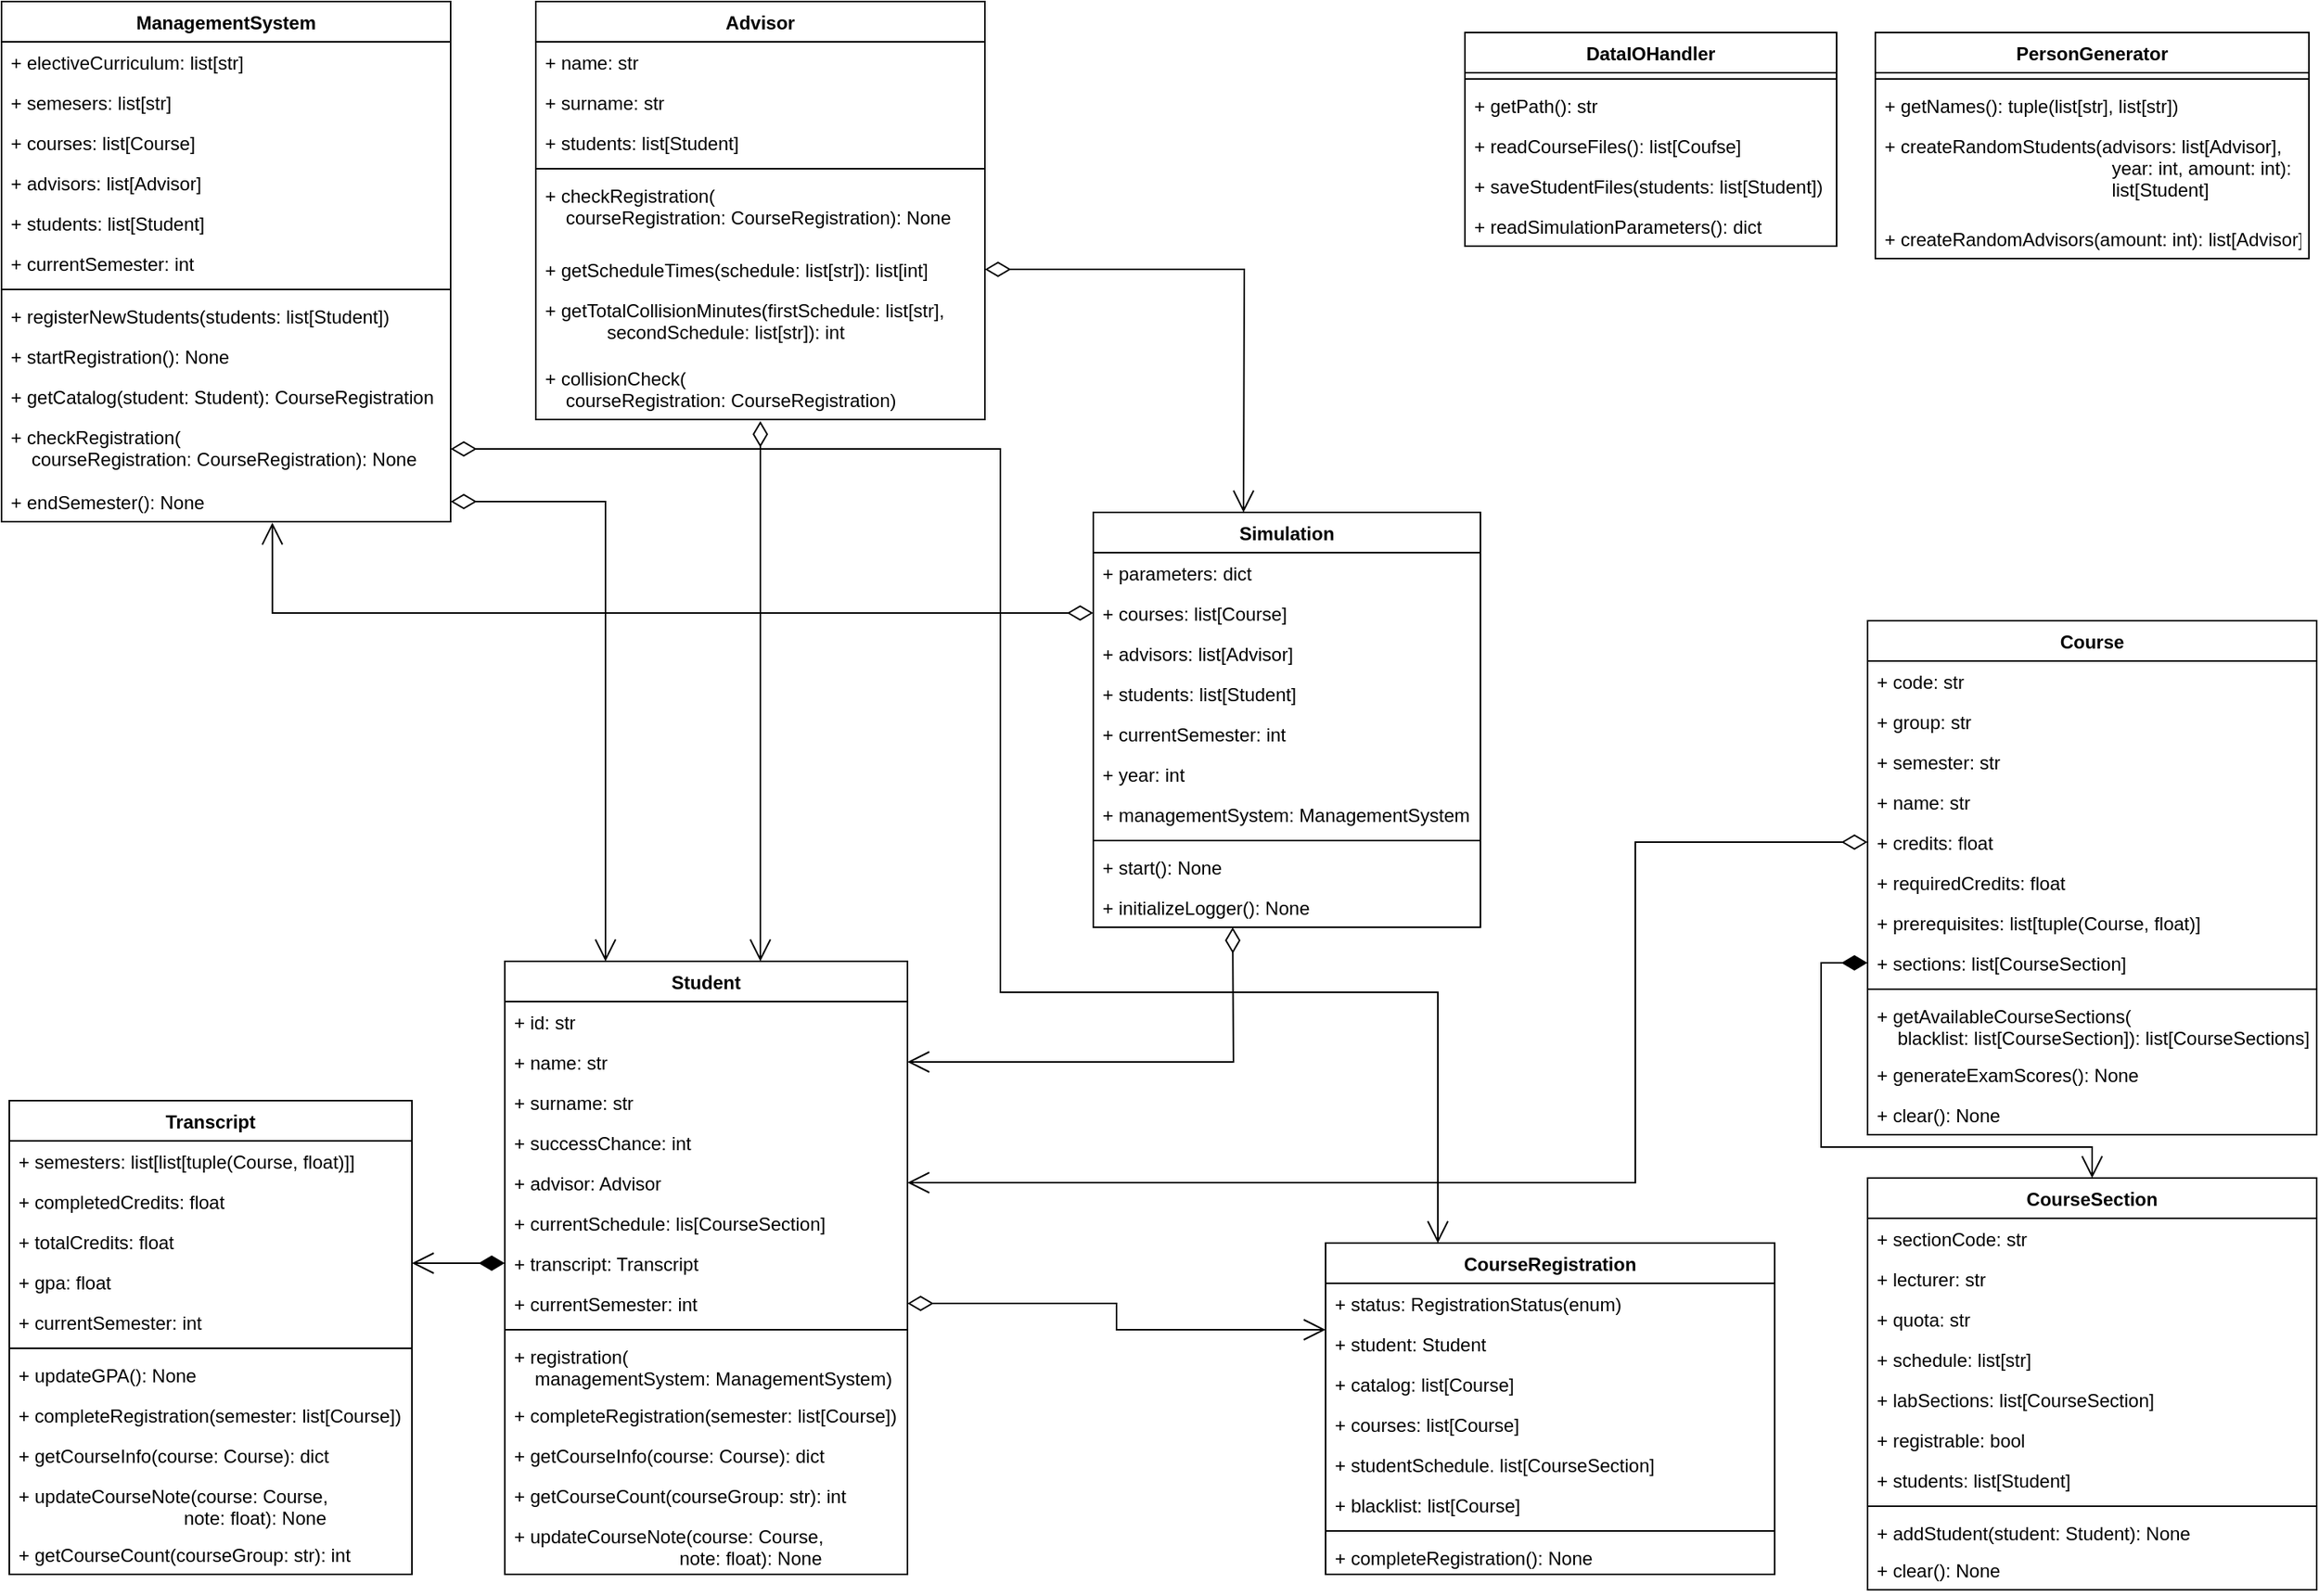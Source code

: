 <mxfile version="16.1.2" type="device"><diagram id="IkQ6mqVAAgQnFUjG1_f7" name="Sayfa -1"><mxGraphModel dx="1422" dy="875" grid="1" gridSize="10" guides="1" tooltips="1" connect="1" arrows="1" fold="1" page="1" pageScale="1" pageWidth="827" pageHeight="1169" math="0" shadow="0"><root><mxCell id="0"/><mxCell id="1" parent="0"/><mxCell id="UdOTU1S-htYh6iEkhujM-1" value="Simulation" style="swimlane;fontStyle=1;align=center;verticalAlign=top;childLayout=stackLayout;horizontal=1;startSize=26;horizontalStack=0;resizeParent=1;resizeParentMax=0;resizeLast=0;collapsible=1;marginBottom=0;" parent="1" vertex="1"><mxGeometry x="730" y="370" width="250" height="268" as="geometry"/></mxCell><mxCell id="UdOTU1S-htYh6iEkhujM-2" value="+ parameters: dict" style="text;strokeColor=none;fillColor=none;align=left;verticalAlign=top;spacingLeft=4;spacingRight=4;overflow=hidden;rotatable=0;points=[[0,0.5],[1,0.5]];portConstraint=eastwest;" parent="UdOTU1S-htYh6iEkhujM-1" vertex="1"><mxGeometry y="26" width="250" height="26" as="geometry"/></mxCell><mxCell id="UdOTU1S-htYh6iEkhujM-10" value="+ courses: list[Course]" style="text;strokeColor=none;fillColor=none;align=left;verticalAlign=top;spacingLeft=4;spacingRight=4;overflow=hidden;rotatable=0;points=[[0,0.5],[1,0.5]];portConstraint=eastwest;" parent="UdOTU1S-htYh6iEkhujM-1" vertex="1"><mxGeometry y="52" width="250" height="26" as="geometry"/></mxCell><mxCell id="UdOTU1S-htYh6iEkhujM-9" value="+ advisors: list[Advisor]" style="text;strokeColor=none;fillColor=none;align=left;verticalAlign=top;spacingLeft=4;spacingRight=4;overflow=hidden;rotatable=0;points=[[0,0.5],[1,0.5]];portConstraint=eastwest;" parent="UdOTU1S-htYh6iEkhujM-1" vertex="1"><mxGeometry y="78" width="250" height="26" as="geometry"/></mxCell><mxCell id="UdOTU1S-htYh6iEkhujM-8" value="+ students: list[Student]" style="text;strokeColor=none;fillColor=none;align=left;verticalAlign=top;spacingLeft=4;spacingRight=4;overflow=hidden;rotatable=0;points=[[0,0.5],[1,0.5]];portConstraint=eastwest;" parent="UdOTU1S-htYh6iEkhujM-1" vertex="1"><mxGeometry y="104" width="250" height="26" as="geometry"/></mxCell><mxCell id="UdOTU1S-htYh6iEkhujM-7" value="+ currentSemester: int" style="text;strokeColor=none;fillColor=none;align=left;verticalAlign=top;spacingLeft=4;spacingRight=4;overflow=hidden;rotatable=0;points=[[0,0.5],[1,0.5]];portConstraint=eastwest;" parent="UdOTU1S-htYh6iEkhujM-1" vertex="1"><mxGeometry y="130" width="250" height="26" as="geometry"/></mxCell><mxCell id="UdOTU1S-htYh6iEkhujM-6" value="+ year: int" style="text;strokeColor=none;fillColor=none;align=left;verticalAlign=top;spacingLeft=4;spacingRight=4;overflow=hidden;rotatable=0;points=[[0,0.5],[1,0.5]];portConstraint=eastwest;" parent="UdOTU1S-htYh6iEkhujM-1" vertex="1"><mxGeometry y="156" width="250" height="26" as="geometry"/></mxCell><mxCell id="UdOTU1S-htYh6iEkhujM-5" value="+ managementSystem: ManagementSystem" style="text;strokeColor=none;fillColor=none;align=left;verticalAlign=top;spacingLeft=4;spacingRight=4;overflow=hidden;rotatable=0;points=[[0,0.5],[1,0.5]];portConstraint=eastwest;" parent="UdOTU1S-htYh6iEkhujM-1" vertex="1"><mxGeometry y="182" width="250" height="26" as="geometry"/></mxCell><mxCell id="UdOTU1S-htYh6iEkhujM-3" value="" style="line;strokeWidth=1;fillColor=none;align=left;verticalAlign=middle;spacingTop=-1;spacingLeft=3;spacingRight=3;rotatable=0;labelPosition=right;points=[];portConstraint=eastwest;" parent="UdOTU1S-htYh6iEkhujM-1" vertex="1"><mxGeometry y="208" width="250" height="8" as="geometry"/></mxCell><mxCell id="UdOTU1S-htYh6iEkhujM-4" value="+ start(): None" style="text;strokeColor=none;fillColor=none;align=left;verticalAlign=top;spacingLeft=4;spacingRight=4;overflow=hidden;rotatable=0;points=[[0,0.5],[1,0.5]];portConstraint=eastwest;" parent="UdOTU1S-htYh6iEkhujM-1" vertex="1"><mxGeometry y="216" width="250" height="26" as="geometry"/></mxCell><mxCell id="UdOTU1S-htYh6iEkhujM-11" value="+ initializeLogger(): None" style="text;strokeColor=none;fillColor=none;align=left;verticalAlign=top;spacingLeft=4;spacingRight=4;overflow=hidden;rotatable=0;points=[[0,0.5],[1,0.5]];portConstraint=eastwest;" parent="UdOTU1S-htYh6iEkhujM-1" vertex="1"><mxGeometry y="242" width="250" height="26" as="geometry"/></mxCell><mxCell id="UdOTU1S-htYh6iEkhujM-20" value="PersonGenerator" style="swimlane;fontStyle=1;align=center;verticalAlign=top;childLayout=stackLayout;horizontal=1;startSize=26;horizontalStack=0;resizeParent=1;resizeParentMax=0;resizeLast=0;collapsible=1;marginBottom=0;" parent="1" vertex="1"><mxGeometry x="1235" y="60" width="280" height="146" as="geometry"/></mxCell><mxCell id="UdOTU1S-htYh6iEkhujM-22" value="" style="line;strokeWidth=1;fillColor=none;align=left;verticalAlign=middle;spacingTop=-1;spacingLeft=3;spacingRight=3;rotatable=0;labelPosition=right;points=[];portConstraint=eastwest;" parent="UdOTU1S-htYh6iEkhujM-20" vertex="1"><mxGeometry y="26" width="280" height="8" as="geometry"/></mxCell><mxCell id="UdOTU1S-htYh6iEkhujM-23" value="+ getNames(): tuple(list[str], list[str])" style="text;strokeColor=none;fillColor=none;align=left;verticalAlign=top;spacingLeft=4;spacingRight=4;overflow=hidden;rotatable=0;points=[[0,0.5],[1,0.5]];portConstraint=eastwest;" parent="UdOTU1S-htYh6iEkhujM-20" vertex="1"><mxGeometry y="34" width="280" height="26" as="geometry"/></mxCell><mxCell id="UdOTU1S-htYh6iEkhujM-25" value="+ createRandomStudents(advisors: list[Advisor], &#10;                                            year: int, amount: int): &#10;                                            list[Student]" style="text;strokeColor=none;fillColor=none;align=left;verticalAlign=top;spacingLeft=4;spacingRight=4;overflow=hidden;rotatable=0;points=[[0,0.5],[1,0.5]];portConstraint=eastwest;" parent="UdOTU1S-htYh6iEkhujM-20" vertex="1"><mxGeometry y="60" width="280" height="60" as="geometry"/></mxCell><mxCell id="UdOTU1S-htYh6iEkhujM-24" value="+ createRandomAdvisors(amount: int): list[Advisor]" style="text;strokeColor=none;fillColor=none;align=left;verticalAlign=top;spacingLeft=4;spacingRight=4;overflow=hidden;rotatable=0;points=[[0,0.5],[1,0.5]];portConstraint=eastwest;" parent="UdOTU1S-htYh6iEkhujM-20" vertex="1"><mxGeometry y="120" width="280" height="26" as="geometry"/></mxCell><mxCell id="UdOTU1S-htYh6iEkhujM-26" value="DataIOHandler" style="swimlane;fontStyle=1;align=center;verticalAlign=top;childLayout=stackLayout;horizontal=1;startSize=26;horizontalStack=0;resizeParent=1;resizeParentMax=0;resizeLast=0;collapsible=1;marginBottom=0;" parent="1" vertex="1"><mxGeometry x="970" y="60" width="240" height="138" as="geometry"/></mxCell><mxCell id="UdOTU1S-htYh6iEkhujM-28" value="" style="line;strokeWidth=1;fillColor=none;align=left;verticalAlign=middle;spacingTop=-1;spacingLeft=3;spacingRight=3;rotatable=0;labelPosition=right;points=[];portConstraint=eastwest;" parent="UdOTU1S-htYh6iEkhujM-26" vertex="1"><mxGeometry y="26" width="240" height="8" as="geometry"/></mxCell><mxCell id="UdOTU1S-htYh6iEkhujM-29" value="+ getPath(): str" style="text;strokeColor=none;fillColor=none;align=left;verticalAlign=top;spacingLeft=4;spacingRight=4;overflow=hidden;rotatable=0;points=[[0,0.5],[1,0.5]];portConstraint=eastwest;" parent="UdOTU1S-htYh6iEkhujM-26" vertex="1"><mxGeometry y="34" width="240" height="26" as="geometry"/></mxCell><mxCell id="UdOTU1S-htYh6iEkhujM-32" value="+ readCourseFiles(): list[Coufse]" style="text;strokeColor=none;fillColor=none;align=left;verticalAlign=top;spacingLeft=4;spacingRight=4;overflow=hidden;rotatable=0;points=[[0,0.5],[1,0.5]];portConstraint=eastwest;" parent="UdOTU1S-htYh6iEkhujM-26" vertex="1"><mxGeometry y="60" width="240" height="26" as="geometry"/></mxCell><mxCell id="UdOTU1S-htYh6iEkhujM-31" value="+ saveStudentFiles(students: list[Student])" style="text;strokeColor=none;fillColor=none;align=left;verticalAlign=top;spacingLeft=4;spacingRight=4;overflow=hidden;rotatable=0;points=[[0,0.5],[1,0.5]];portConstraint=eastwest;" parent="UdOTU1S-htYh6iEkhujM-26" vertex="1"><mxGeometry y="86" width="240" height="26" as="geometry"/></mxCell><mxCell id="UdOTU1S-htYh6iEkhujM-30" value="+ readSimulationParameters(): dict" style="text;strokeColor=none;fillColor=none;align=left;verticalAlign=top;spacingLeft=4;spacingRight=4;overflow=hidden;rotatable=0;points=[[0,0.5],[1,0.5]];portConstraint=eastwest;" parent="UdOTU1S-htYh6iEkhujM-26" vertex="1"><mxGeometry y="112" width="240" height="26" as="geometry"/></mxCell><mxCell id="UdOTU1S-htYh6iEkhujM-33" value="ManagementSystem" style="swimlane;fontStyle=1;align=center;verticalAlign=top;childLayout=stackLayout;horizontal=1;startSize=26;horizontalStack=0;resizeParent=1;resizeParentMax=0;resizeLast=0;collapsible=1;marginBottom=0;" parent="1" vertex="1"><mxGeometry x="25" y="40" width="290" height="336" as="geometry"/></mxCell><mxCell id="UdOTU1S-htYh6iEkhujM-34" value="+ electiveCurriculum: list[str]" style="text;strokeColor=none;fillColor=none;align=left;verticalAlign=top;spacingLeft=4;spacingRight=4;overflow=hidden;rotatable=0;points=[[0,0.5],[1,0.5]];portConstraint=eastwest;" parent="UdOTU1S-htYh6iEkhujM-33" vertex="1"><mxGeometry y="26" width="290" height="26" as="geometry"/></mxCell><mxCell id="UdOTU1S-htYh6iEkhujM-42" value="+ semesers: list[str]" style="text;strokeColor=none;fillColor=none;align=left;verticalAlign=top;spacingLeft=4;spacingRight=4;overflow=hidden;rotatable=0;points=[[0,0.5],[1,0.5]];portConstraint=eastwest;" parent="UdOTU1S-htYh6iEkhujM-33" vertex="1"><mxGeometry y="52" width="290" height="26" as="geometry"/></mxCell><mxCell id="UdOTU1S-htYh6iEkhujM-40" value="+ courses: list[Course]" style="text;strokeColor=none;fillColor=none;align=left;verticalAlign=top;spacingLeft=4;spacingRight=4;overflow=hidden;rotatable=0;points=[[0,0.5],[1,0.5]];portConstraint=eastwest;" parent="UdOTU1S-htYh6iEkhujM-33" vertex="1"><mxGeometry y="78" width="290" height="26" as="geometry"/></mxCell><mxCell id="UdOTU1S-htYh6iEkhujM-39" value="+ advisors: list[Advisor]" style="text;strokeColor=none;fillColor=none;align=left;verticalAlign=top;spacingLeft=4;spacingRight=4;overflow=hidden;rotatable=0;points=[[0,0.5],[1,0.5]];portConstraint=eastwest;" parent="UdOTU1S-htYh6iEkhujM-33" vertex="1"><mxGeometry y="104" width="290" height="26" as="geometry"/></mxCell><mxCell id="UdOTU1S-htYh6iEkhujM-38" value="+ students: list[Student]" style="text;strokeColor=none;fillColor=none;align=left;verticalAlign=top;spacingLeft=4;spacingRight=4;overflow=hidden;rotatable=0;points=[[0,0.5],[1,0.5]];portConstraint=eastwest;" parent="UdOTU1S-htYh6iEkhujM-33" vertex="1"><mxGeometry y="130" width="290" height="26" as="geometry"/></mxCell><mxCell id="UdOTU1S-htYh6iEkhujM-37" value="+ currentSemester: int" style="text;strokeColor=none;fillColor=none;align=left;verticalAlign=top;spacingLeft=4;spacingRight=4;overflow=hidden;rotatable=0;points=[[0,0.5],[1,0.5]];portConstraint=eastwest;" parent="UdOTU1S-htYh6iEkhujM-33" vertex="1"><mxGeometry y="156" width="290" height="26" as="geometry"/></mxCell><mxCell id="UdOTU1S-htYh6iEkhujM-35" value="" style="line;strokeWidth=1;fillColor=none;align=left;verticalAlign=middle;spacingTop=-1;spacingLeft=3;spacingRight=3;rotatable=0;labelPosition=right;points=[];portConstraint=eastwest;" parent="UdOTU1S-htYh6iEkhujM-33" vertex="1"><mxGeometry y="182" width="290" height="8" as="geometry"/></mxCell><mxCell id="UdOTU1S-htYh6iEkhujM-36" value="+ registerNewStudents(students: list[Student])" style="text;strokeColor=none;fillColor=none;align=left;verticalAlign=top;spacingLeft=4;spacingRight=4;overflow=hidden;rotatable=0;points=[[0,0.5],[1,0.5]];portConstraint=eastwest;" parent="UdOTU1S-htYh6iEkhujM-33" vertex="1"><mxGeometry y="190" width="290" height="26" as="geometry"/></mxCell><mxCell id="UdOTU1S-htYh6iEkhujM-46" value="+ startRegistration(): None" style="text;strokeColor=none;fillColor=none;align=left;verticalAlign=top;spacingLeft=4;spacingRight=4;overflow=hidden;rotatable=0;points=[[0,0.5],[1,0.5]];portConstraint=eastwest;" parent="UdOTU1S-htYh6iEkhujM-33" vertex="1"><mxGeometry y="216" width="290" height="26" as="geometry"/></mxCell><mxCell id="UdOTU1S-htYh6iEkhujM-45" value="+ getCatalog(student: Student): CourseRegistration" style="text;strokeColor=none;fillColor=none;align=left;verticalAlign=top;spacingLeft=4;spacingRight=4;overflow=hidden;rotatable=0;points=[[0,0.5],[1,0.5]];portConstraint=eastwest;" parent="UdOTU1S-htYh6iEkhujM-33" vertex="1"><mxGeometry y="242" width="290" height="26" as="geometry"/></mxCell><mxCell id="UdOTU1S-htYh6iEkhujM-44" value="+ checkRegistration(&#10;    courseRegistration: CourseRegistration): None" style="text;strokeColor=none;fillColor=none;align=left;verticalAlign=top;spacingLeft=4;spacingRight=4;overflow=hidden;rotatable=0;points=[[0,0.5],[1,0.5]];portConstraint=eastwest;" parent="UdOTU1S-htYh6iEkhujM-33" vertex="1"><mxGeometry y="268" width="290" height="42" as="geometry"/></mxCell><mxCell id="UdOTU1S-htYh6iEkhujM-43" value="+ endSemester(): None" style="text;strokeColor=none;fillColor=none;align=left;verticalAlign=top;spacingLeft=4;spacingRight=4;overflow=hidden;rotatable=0;points=[[0,0.5],[1,0.5]];portConstraint=eastwest;" parent="UdOTU1S-htYh6iEkhujM-33" vertex="1"><mxGeometry y="310" width="290" height="26" as="geometry"/></mxCell><mxCell id="UdOTU1S-htYh6iEkhujM-47" value="Advisor" style="swimlane;fontStyle=1;align=center;verticalAlign=top;childLayout=stackLayout;horizontal=1;startSize=26;horizontalStack=0;resizeParent=1;resizeParentMax=0;resizeLast=0;collapsible=1;marginBottom=0;" parent="1" vertex="1"><mxGeometry x="370" y="40" width="290" height="270" as="geometry"/></mxCell><mxCell id="UdOTU1S-htYh6iEkhujM-48" value="+ name: str" style="text;strokeColor=none;fillColor=none;align=left;verticalAlign=top;spacingLeft=4;spacingRight=4;overflow=hidden;rotatable=0;points=[[0,0.5],[1,0.5]];portConstraint=eastwest;" parent="UdOTU1S-htYh6iEkhujM-47" vertex="1"><mxGeometry y="26" width="290" height="26" as="geometry"/></mxCell><mxCell id="UdOTU1S-htYh6iEkhujM-52" value="+ surname: str" style="text;strokeColor=none;fillColor=none;align=left;verticalAlign=top;spacingLeft=4;spacingRight=4;overflow=hidden;rotatable=0;points=[[0,0.5],[1,0.5]];portConstraint=eastwest;" parent="UdOTU1S-htYh6iEkhujM-47" vertex="1"><mxGeometry y="52" width="290" height="26" as="geometry"/></mxCell><mxCell id="UdOTU1S-htYh6iEkhujM-51" value="+ students: list[Student]" style="text;strokeColor=none;fillColor=none;align=left;verticalAlign=top;spacingLeft=4;spacingRight=4;overflow=hidden;rotatable=0;points=[[0,0.5],[1,0.5]];portConstraint=eastwest;" parent="UdOTU1S-htYh6iEkhujM-47" vertex="1"><mxGeometry y="78" width="290" height="26" as="geometry"/></mxCell><mxCell id="UdOTU1S-htYh6iEkhujM-49" value="" style="line;strokeWidth=1;fillColor=none;align=left;verticalAlign=middle;spacingTop=-1;spacingLeft=3;spacingRight=3;rotatable=0;labelPosition=right;points=[];portConstraint=eastwest;" parent="UdOTU1S-htYh6iEkhujM-47" vertex="1"><mxGeometry y="104" width="290" height="8" as="geometry"/></mxCell><mxCell id="UdOTU1S-htYh6iEkhujM-50" value="+ checkRegistration(&#10;    courseRegistration: CourseRegistration): None" style="text;strokeColor=none;fillColor=none;align=left;verticalAlign=top;spacingLeft=4;spacingRight=4;overflow=hidden;rotatable=0;points=[[0,0.5],[1,0.5]];portConstraint=eastwest;" parent="UdOTU1S-htYh6iEkhujM-47" vertex="1"><mxGeometry y="112" width="290" height="48" as="geometry"/></mxCell><mxCell id="UdOTU1S-htYh6iEkhujM-55" value="+ getScheduleTimes(schedule: list[str]): list[int]" style="text;strokeColor=none;fillColor=none;align=left;verticalAlign=top;spacingLeft=4;spacingRight=4;overflow=hidden;rotatable=0;points=[[0,0.5],[1,0.5]];portConstraint=eastwest;" parent="UdOTU1S-htYh6iEkhujM-47" vertex="1"><mxGeometry y="160" width="290" height="26" as="geometry"/></mxCell><mxCell id="UdOTU1S-htYh6iEkhujM-54" value="+ getTotalCollisionMinutes(firstSchedule: list[str], &#10;            secondSchedule: list[str]): int" style="text;strokeColor=none;fillColor=none;align=left;verticalAlign=top;spacingLeft=4;spacingRight=4;overflow=hidden;rotatable=0;points=[[0,0.5],[1,0.5]];portConstraint=eastwest;" parent="UdOTU1S-htYh6iEkhujM-47" vertex="1"><mxGeometry y="186" width="290" height="44" as="geometry"/></mxCell><mxCell id="UdOTU1S-htYh6iEkhujM-53" value="+ collisionCheck(&#10;    courseRegistration: CourseRegistration)" style="text;strokeColor=none;fillColor=none;align=left;verticalAlign=top;spacingLeft=4;spacingRight=4;overflow=hidden;rotatable=0;points=[[0,0.5],[1,0.5]];portConstraint=eastwest;" parent="UdOTU1S-htYh6iEkhujM-47" vertex="1"><mxGeometry y="230" width="290" height="40" as="geometry"/></mxCell><mxCell id="UdOTU1S-htYh6iEkhujM-56" value="Transcript" style="swimlane;fontStyle=1;align=center;verticalAlign=top;childLayout=stackLayout;horizontal=1;startSize=26;horizontalStack=0;resizeParent=1;resizeParentMax=0;resizeLast=0;collapsible=1;marginBottom=0;" parent="1" vertex="1"><mxGeometry x="30" y="750" width="260" height="306" as="geometry"/></mxCell><mxCell id="UdOTU1S-htYh6iEkhujM-57" value="+ semesters: list[list[tuple(Course, float)]]" style="text;strokeColor=none;fillColor=none;align=left;verticalAlign=top;spacingLeft=4;spacingRight=4;overflow=hidden;rotatable=0;points=[[0,0.5],[1,0.5]];portConstraint=eastwest;" parent="UdOTU1S-htYh6iEkhujM-56" vertex="1"><mxGeometry y="26" width="260" height="26" as="geometry"/></mxCell><mxCell id="UdOTU1S-htYh6iEkhujM-61" value="+ completedCredits: float" style="text;strokeColor=none;fillColor=none;align=left;verticalAlign=top;spacingLeft=4;spacingRight=4;overflow=hidden;rotatable=0;points=[[0,0.5],[1,0.5]];portConstraint=eastwest;" parent="UdOTU1S-htYh6iEkhujM-56" vertex="1"><mxGeometry y="52" width="260" height="26" as="geometry"/></mxCell><mxCell id="UdOTU1S-htYh6iEkhujM-60" value="+ totalCredits: float" style="text;strokeColor=none;fillColor=none;align=left;verticalAlign=top;spacingLeft=4;spacingRight=4;overflow=hidden;rotatable=0;points=[[0,0.5],[1,0.5]];portConstraint=eastwest;" parent="UdOTU1S-htYh6iEkhujM-56" vertex="1"><mxGeometry y="78" width="260" height="26" as="geometry"/></mxCell><mxCell id="UdOTU1S-htYh6iEkhujM-62" value="+ gpa: float" style="text;strokeColor=none;fillColor=none;align=left;verticalAlign=top;spacingLeft=4;spacingRight=4;overflow=hidden;rotatable=0;points=[[0,0.5],[1,0.5]];portConstraint=eastwest;" parent="UdOTU1S-htYh6iEkhujM-56" vertex="1"><mxGeometry y="104" width="260" height="26" as="geometry"/></mxCell><mxCell id="UdOTU1S-htYh6iEkhujM-67" value="+ currentSemester: int" style="text;strokeColor=none;fillColor=none;align=left;verticalAlign=top;spacingLeft=4;spacingRight=4;overflow=hidden;rotatable=0;points=[[0,0.5],[1,0.5]];portConstraint=eastwest;" parent="UdOTU1S-htYh6iEkhujM-56" vertex="1"><mxGeometry y="130" width="260" height="26" as="geometry"/></mxCell><mxCell id="UdOTU1S-htYh6iEkhujM-58" value="" style="line;strokeWidth=1;fillColor=none;align=left;verticalAlign=middle;spacingTop=-1;spacingLeft=3;spacingRight=3;rotatable=0;labelPosition=right;points=[];portConstraint=eastwest;" parent="UdOTU1S-htYh6iEkhujM-56" vertex="1"><mxGeometry y="156" width="260" height="8" as="geometry"/></mxCell><mxCell id="UdOTU1S-htYh6iEkhujM-59" value="+ updateGPA(): None" style="text;strokeColor=none;fillColor=none;align=left;verticalAlign=top;spacingLeft=4;spacingRight=4;overflow=hidden;rotatable=0;points=[[0,0.5],[1,0.5]];portConstraint=eastwest;" parent="UdOTU1S-htYh6iEkhujM-56" vertex="1"><mxGeometry y="164" width="260" height="26" as="geometry"/></mxCell><mxCell id="UdOTU1S-htYh6iEkhujM-66" value="+ completeRegistration(semester: list[Course])" style="text;strokeColor=none;fillColor=none;align=left;verticalAlign=top;spacingLeft=4;spacingRight=4;overflow=hidden;rotatable=0;points=[[0,0.5],[1,0.5]];portConstraint=eastwest;" parent="UdOTU1S-htYh6iEkhujM-56" vertex="1"><mxGeometry y="190" width="260" height="26" as="geometry"/></mxCell><mxCell id="UdOTU1S-htYh6iEkhujM-65" value="+ getCourseInfo(course: Course): dict" style="text;strokeColor=none;fillColor=none;align=left;verticalAlign=top;spacingLeft=4;spacingRight=4;overflow=hidden;rotatable=0;points=[[0,0.5],[1,0.5]];portConstraint=eastwest;" parent="UdOTU1S-htYh6iEkhujM-56" vertex="1"><mxGeometry y="216" width="260" height="26" as="geometry"/></mxCell><mxCell id="UdOTU1S-htYh6iEkhujM-64" value="+ updateCourseNote(course: Course,&#10;                                note: float): None" style="text;strokeColor=none;fillColor=none;align=left;verticalAlign=top;spacingLeft=4;spacingRight=4;overflow=hidden;rotatable=0;points=[[0,0.5],[1,0.5]];portConstraint=eastwest;" parent="UdOTU1S-htYh6iEkhujM-56" vertex="1"><mxGeometry y="242" width="260" height="38" as="geometry"/></mxCell><mxCell id="UdOTU1S-htYh6iEkhujM-63" value="+ getCourseCount(courseGroup: str): int" style="text;strokeColor=none;fillColor=none;align=left;verticalAlign=top;spacingLeft=4;spacingRight=4;overflow=hidden;rotatable=0;points=[[0,0.5],[1,0.5]];portConstraint=eastwest;" parent="UdOTU1S-htYh6iEkhujM-56" vertex="1"><mxGeometry y="280" width="260" height="26" as="geometry"/></mxCell><mxCell id="UdOTU1S-htYh6iEkhujM-69" value="Student" style="swimlane;fontStyle=1;align=center;verticalAlign=top;childLayout=stackLayout;horizontal=1;startSize=26;horizontalStack=0;resizeParent=1;resizeParentMax=0;resizeLast=0;collapsible=1;marginBottom=0;" parent="1" vertex="1"><mxGeometry x="350" y="660" width="260" height="396" as="geometry"/></mxCell><mxCell id="UdOTU1S-htYh6iEkhujM-70" value="+ id: str" style="text;strokeColor=none;fillColor=none;align=left;verticalAlign=top;spacingLeft=4;spacingRight=4;overflow=hidden;rotatable=0;points=[[0,0.5],[1,0.5]];portConstraint=eastwest;" parent="UdOTU1S-htYh6iEkhujM-69" vertex="1"><mxGeometry y="26" width="260" height="26" as="geometry"/></mxCell><mxCell id="UdOTU1S-htYh6iEkhujM-71" value="+ name: str" style="text;strokeColor=none;fillColor=none;align=left;verticalAlign=top;spacingLeft=4;spacingRight=4;overflow=hidden;rotatable=0;points=[[0,0.5],[1,0.5]];portConstraint=eastwest;" parent="UdOTU1S-htYh6iEkhujM-69" vertex="1"><mxGeometry y="52" width="260" height="26" as="geometry"/></mxCell><mxCell id="UdOTU1S-htYh6iEkhujM-72" value="+ surname: str" style="text;strokeColor=none;fillColor=none;align=left;verticalAlign=top;spacingLeft=4;spacingRight=4;overflow=hidden;rotatable=0;points=[[0,0.5],[1,0.5]];portConstraint=eastwest;" parent="UdOTU1S-htYh6iEkhujM-69" vertex="1"><mxGeometry y="78" width="260" height="26" as="geometry"/></mxCell><mxCell id="UdOTU1S-htYh6iEkhujM-73" value="+ successChance: int" style="text;strokeColor=none;fillColor=none;align=left;verticalAlign=top;spacingLeft=4;spacingRight=4;overflow=hidden;rotatable=0;points=[[0,0.5],[1,0.5]];portConstraint=eastwest;" parent="UdOTU1S-htYh6iEkhujM-69" vertex="1"><mxGeometry y="104" width="260" height="26" as="geometry"/></mxCell><mxCell id="UdOTU1S-htYh6iEkhujM-74" value="+ advisor: Advisor" style="text;strokeColor=none;fillColor=none;align=left;verticalAlign=top;spacingLeft=4;spacingRight=4;overflow=hidden;rotatable=0;points=[[0,0.5],[1,0.5]];portConstraint=eastwest;" parent="UdOTU1S-htYh6iEkhujM-69" vertex="1"><mxGeometry y="130" width="260" height="26" as="geometry"/></mxCell><mxCell id="UdOTU1S-htYh6iEkhujM-82" value="+ currentSchedule: lis[CourseSection]" style="text;strokeColor=none;fillColor=none;align=left;verticalAlign=top;spacingLeft=4;spacingRight=4;overflow=hidden;rotatable=0;points=[[0,0.5],[1,0.5]];portConstraint=eastwest;" parent="UdOTU1S-htYh6iEkhujM-69" vertex="1"><mxGeometry y="156" width="260" height="26" as="geometry"/></mxCell><mxCell id="UdOTU1S-htYh6iEkhujM-81" value="+ transcript: Transcript" style="text;strokeColor=none;fillColor=none;align=left;verticalAlign=top;spacingLeft=4;spacingRight=4;overflow=hidden;rotatable=0;points=[[0,0.5],[1,0.5]];portConstraint=eastwest;" parent="UdOTU1S-htYh6iEkhujM-69" vertex="1"><mxGeometry y="182" width="260" height="26" as="geometry"/></mxCell><mxCell id="UdOTU1S-htYh6iEkhujM-83" value="+ currentSemester: int" style="text;strokeColor=none;fillColor=none;align=left;verticalAlign=top;spacingLeft=4;spacingRight=4;overflow=hidden;rotatable=0;points=[[0,0.5],[1,0.5]];portConstraint=eastwest;" parent="UdOTU1S-htYh6iEkhujM-69" vertex="1"><mxGeometry y="208" width="260" height="26" as="geometry"/></mxCell><mxCell id="UdOTU1S-htYh6iEkhujM-75" value="" style="line;strokeWidth=1;fillColor=none;align=left;verticalAlign=middle;spacingTop=-1;spacingLeft=3;spacingRight=3;rotatable=0;labelPosition=right;points=[];portConstraint=eastwest;" parent="UdOTU1S-htYh6iEkhujM-69" vertex="1"><mxGeometry y="234" width="260" height="8" as="geometry"/></mxCell><mxCell id="UdOTU1S-htYh6iEkhujM-76" value="+ registration(&#10;    managementSystem: ManagementSystem)" style="text;strokeColor=none;fillColor=none;align=left;verticalAlign=top;spacingLeft=4;spacingRight=4;overflow=hidden;rotatable=0;points=[[0,0.5],[1,0.5]];portConstraint=eastwest;" parent="UdOTU1S-htYh6iEkhujM-69" vertex="1"><mxGeometry y="242" width="260" height="38" as="geometry"/></mxCell><mxCell id="UdOTU1S-htYh6iEkhujM-77" value="+ completeRegistration(semester: list[Course])" style="text;strokeColor=none;fillColor=none;align=left;verticalAlign=top;spacingLeft=4;spacingRight=4;overflow=hidden;rotatable=0;points=[[0,0.5],[1,0.5]];portConstraint=eastwest;" parent="UdOTU1S-htYh6iEkhujM-69" vertex="1"><mxGeometry y="280" width="260" height="26" as="geometry"/></mxCell><mxCell id="UdOTU1S-htYh6iEkhujM-78" value="+ getCourseInfo(course: Course): dict" style="text;strokeColor=none;fillColor=none;align=left;verticalAlign=top;spacingLeft=4;spacingRight=4;overflow=hidden;rotatable=0;points=[[0,0.5],[1,0.5]];portConstraint=eastwest;" parent="UdOTU1S-htYh6iEkhujM-69" vertex="1"><mxGeometry y="306" width="260" height="26" as="geometry"/></mxCell><mxCell id="UdOTU1S-htYh6iEkhujM-80" value="+ getCourseCount(courseGroup: str): int" style="text;strokeColor=none;fillColor=none;align=left;verticalAlign=top;spacingLeft=4;spacingRight=4;overflow=hidden;rotatable=0;points=[[0,0.5],[1,0.5]];portConstraint=eastwest;" parent="UdOTU1S-htYh6iEkhujM-69" vertex="1"><mxGeometry y="332" width="260" height="26" as="geometry"/></mxCell><mxCell id="UdOTU1S-htYh6iEkhujM-79" value="+ updateCourseNote(course: Course,&#10;                                note: float): None" style="text;strokeColor=none;fillColor=none;align=left;verticalAlign=top;spacingLeft=4;spacingRight=4;overflow=hidden;rotatable=0;points=[[0,0.5],[1,0.5]];portConstraint=eastwest;" parent="UdOTU1S-htYh6iEkhujM-69" vertex="1"><mxGeometry y="358" width="260" height="38" as="geometry"/></mxCell><mxCell id="UdOTU1S-htYh6iEkhujM-84" value="Course" style="swimlane;fontStyle=1;align=center;verticalAlign=top;childLayout=stackLayout;horizontal=1;startSize=26;horizontalStack=0;resizeParent=1;resizeParentMax=0;resizeLast=0;collapsible=1;marginBottom=0;" parent="1" vertex="1"><mxGeometry x="1230" y="440" width="290" height="332" as="geometry"/></mxCell><mxCell id="UdOTU1S-htYh6iEkhujM-85" value="+ code: str" style="text;strokeColor=none;fillColor=none;align=left;verticalAlign=top;spacingLeft=4;spacingRight=4;overflow=hidden;rotatable=0;points=[[0,0.5],[1,0.5]];portConstraint=eastwest;" parent="UdOTU1S-htYh6iEkhujM-84" vertex="1"><mxGeometry y="26" width="290" height="26" as="geometry"/></mxCell><mxCell id="UdOTU1S-htYh6iEkhujM-93" value="+ group: str" style="text;strokeColor=none;fillColor=none;align=left;verticalAlign=top;spacingLeft=4;spacingRight=4;overflow=hidden;rotatable=0;points=[[0,0.5],[1,0.5]];portConstraint=eastwest;" parent="UdOTU1S-htYh6iEkhujM-84" vertex="1"><mxGeometry y="52" width="290" height="26" as="geometry"/></mxCell><mxCell id="UdOTU1S-htYh6iEkhujM-92" value="+ semester: str" style="text;strokeColor=none;fillColor=none;align=left;verticalAlign=top;spacingLeft=4;spacingRight=4;overflow=hidden;rotatable=0;points=[[0,0.5],[1,0.5]];portConstraint=eastwest;" parent="UdOTU1S-htYh6iEkhujM-84" vertex="1"><mxGeometry y="78" width="290" height="26" as="geometry"/></mxCell><mxCell id="UdOTU1S-htYh6iEkhujM-91" value="+ name: str" style="text;strokeColor=none;fillColor=none;align=left;verticalAlign=top;spacingLeft=4;spacingRight=4;overflow=hidden;rotatable=0;points=[[0,0.5],[1,0.5]];portConstraint=eastwest;" parent="UdOTU1S-htYh6iEkhujM-84" vertex="1"><mxGeometry y="104" width="290" height="26" as="geometry"/></mxCell><mxCell id="UdOTU1S-htYh6iEkhujM-90" value="+ credits: float" style="text;strokeColor=none;fillColor=none;align=left;verticalAlign=top;spacingLeft=4;spacingRight=4;overflow=hidden;rotatable=0;points=[[0,0.5],[1,0.5]];portConstraint=eastwest;" parent="UdOTU1S-htYh6iEkhujM-84" vertex="1"><mxGeometry y="130" width="290" height="26" as="geometry"/></mxCell><mxCell id="UdOTU1S-htYh6iEkhujM-89" value="+ requiredCredits: float" style="text;strokeColor=none;fillColor=none;align=left;verticalAlign=top;spacingLeft=4;spacingRight=4;overflow=hidden;rotatable=0;points=[[0,0.5],[1,0.5]];portConstraint=eastwest;" parent="UdOTU1S-htYh6iEkhujM-84" vertex="1"><mxGeometry y="156" width="290" height="26" as="geometry"/></mxCell><mxCell id="UdOTU1S-htYh6iEkhujM-88" value="+ prerequisites: list[tuple(Course, float)]" style="text;strokeColor=none;fillColor=none;align=left;verticalAlign=top;spacingLeft=4;spacingRight=4;overflow=hidden;rotatable=0;points=[[0,0.5],[1,0.5]];portConstraint=eastwest;" parent="UdOTU1S-htYh6iEkhujM-84" vertex="1"><mxGeometry y="182" width="290" height="26" as="geometry"/></mxCell><mxCell id="UdOTU1S-htYh6iEkhujM-94" value="+ sections: list[CourseSection]" style="text;strokeColor=none;fillColor=none;align=left;verticalAlign=top;spacingLeft=4;spacingRight=4;overflow=hidden;rotatable=0;points=[[0,0.5],[1,0.5]];portConstraint=eastwest;" parent="UdOTU1S-htYh6iEkhujM-84" vertex="1"><mxGeometry y="208" width="290" height="26" as="geometry"/></mxCell><mxCell id="UdOTU1S-htYh6iEkhujM-86" value="" style="line;strokeWidth=1;fillColor=none;align=left;verticalAlign=middle;spacingTop=-1;spacingLeft=3;spacingRight=3;rotatable=0;labelPosition=right;points=[];portConstraint=eastwest;" parent="UdOTU1S-htYh6iEkhujM-84" vertex="1"><mxGeometry y="234" width="290" height="8" as="geometry"/></mxCell><mxCell id="UdOTU1S-htYh6iEkhujM-87" value="+ getAvailableCourseSections(&#10;    blacklist: list[CourseSection]): list[CourseSections]" style="text;strokeColor=none;fillColor=none;align=left;verticalAlign=top;spacingLeft=4;spacingRight=4;overflow=hidden;rotatable=0;points=[[0,0.5],[1,0.5]];portConstraint=eastwest;" parent="UdOTU1S-htYh6iEkhujM-84" vertex="1"><mxGeometry y="242" width="290" height="38" as="geometry"/></mxCell><mxCell id="UdOTU1S-htYh6iEkhujM-96" value="+ generateExamScores(): None" style="text;strokeColor=none;fillColor=none;align=left;verticalAlign=top;spacingLeft=4;spacingRight=4;overflow=hidden;rotatable=0;points=[[0,0.5],[1,0.5]];portConstraint=eastwest;" parent="UdOTU1S-htYh6iEkhujM-84" vertex="1"><mxGeometry y="280" width="290" height="26" as="geometry"/></mxCell><mxCell id="UdOTU1S-htYh6iEkhujM-95" value="+ clear(): None" style="text;strokeColor=none;fillColor=none;align=left;verticalAlign=top;spacingLeft=4;spacingRight=4;overflow=hidden;rotatable=0;points=[[0,0.5],[1,0.5]];portConstraint=eastwest;" parent="UdOTU1S-htYh6iEkhujM-84" vertex="1"><mxGeometry y="306" width="290" height="26" as="geometry"/></mxCell><mxCell id="UdOTU1S-htYh6iEkhujM-97" value="CourseSection" style="swimlane;fontStyle=1;align=center;verticalAlign=top;childLayout=stackLayout;horizontal=1;startSize=26;horizontalStack=0;resizeParent=1;resizeParentMax=0;resizeLast=0;collapsible=1;marginBottom=0;" parent="1" vertex="1"><mxGeometry x="1230" y="800" width="290" height="266" as="geometry"/></mxCell><mxCell id="UdOTU1S-htYh6iEkhujM-98" value="+ sectionCode: str" style="text;strokeColor=none;fillColor=none;align=left;verticalAlign=top;spacingLeft=4;spacingRight=4;overflow=hidden;rotatable=0;points=[[0,0.5],[1,0.5]];portConstraint=eastwest;" parent="UdOTU1S-htYh6iEkhujM-97" vertex="1"><mxGeometry y="26" width="290" height="26" as="geometry"/></mxCell><mxCell id="UdOTU1S-htYh6iEkhujM-99" value="+ lecturer: str" style="text;strokeColor=none;fillColor=none;align=left;verticalAlign=top;spacingLeft=4;spacingRight=4;overflow=hidden;rotatable=0;points=[[0,0.5],[1,0.5]];portConstraint=eastwest;" parent="UdOTU1S-htYh6iEkhujM-97" vertex="1"><mxGeometry y="52" width="290" height="26" as="geometry"/></mxCell><mxCell id="UdOTU1S-htYh6iEkhujM-100" value="+ quota: str" style="text;strokeColor=none;fillColor=none;align=left;verticalAlign=top;spacingLeft=4;spacingRight=4;overflow=hidden;rotatable=0;points=[[0,0.5],[1,0.5]];portConstraint=eastwest;" parent="UdOTU1S-htYh6iEkhujM-97" vertex="1"><mxGeometry y="78" width="290" height="26" as="geometry"/></mxCell><mxCell id="UdOTU1S-htYh6iEkhujM-101" value="+ schedule: list[str]" style="text;strokeColor=none;fillColor=none;align=left;verticalAlign=top;spacingLeft=4;spacingRight=4;overflow=hidden;rotatable=0;points=[[0,0.5],[1,0.5]];portConstraint=eastwest;" parent="UdOTU1S-htYh6iEkhujM-97" vertex="1"><mxGeometry y="104" width="290" height="26" as="geometry"/></mxCell><mxCell id="UdOTU1S-htYh6iEkhujM-102" value="+ labSections: list[CourseSection]" style="text;strokeColor=none;fillColor=none;align=left;verticalAlign=top;spacingLeft=4;spacingRight=4;overflow=hidden;rotatable=0;points=[[0,0.5],[1,0.5]];portConstraint=eastwest;" parent="UdOTU1S-htYh6iEkhujM-97" vertex="1"><mxGeometry y="130" width="290" height="26" as="geometry"/></mxCell><mxCell id="UdOTU1S-htYh6iEkhujM-103" value="+ registrable: bool" style="text;strokeColor=none;fillColor=none;align=left;verticalAlign=top;spacingLeft=4;spacingRight=4;overflow=hidden;rotatable=0;points=[[0,0.5],[1,0.5]];portConstraint=eastwest;" parent="UdOTU1S-htYh6iEkhujM-97" vertex="1"><mxGeometry y="156" width="290" height="26" as="geometry"/></mxCell><mxCell id="UdOTU1S-htYh6iEkhujM-104" value="+ students: list[Student]" style="text;strokeColor=none;fillColor=none;align=left;verticalAlign=top;spacingLeft=4;spacingRight=4;overflow=hidden;rotatable=0;points=[[0,0.5],[1,0.5]];portConstraint=eastwest;" parent="UdOTU1S-htYh6iEkhujM-97" vertex="1"><mxGeometry y="182" width="290" height="26" as="geometry"/></mxCell><mxCell id="UdOTU1S-htYh6iEkhujM-106" value="" style="line;strokeWidth=1;fillColor=none;align=left;verticalAlign=middle;spacingTop=-1;spacingLeft=3;spacingRight=3;rotatable=0;labelPosition=right;points=[];portConstraint=eastwest;" parent="UdOTU1S-htYh6iEkhujM-97" vertex="1"><mxGeometry y="208" width="290" height="8" as="geometry"/></mxCell><mxCell id="UdOTU1S-htYh6iEkhujM-107" value="+ addStudent(student: Student): None" style="text;strokeColor=none;fillColor=none;align=left;verticalAlign=top;spacingLeft=4;spacingRight=4;overflow=hidden;rotatable=0;points=[[0,0.5],[1,0.5]];portConstraint=eastwest;" parent="UdOTU1S-htYh6iEkhujM-97" vertex="1"><mxGeometry y="216" width="290" height="24" as="geometry"/></mxCell><mxCell id="UdOTU1S-htYh6iEkhujM-109" value="+ clear(): None" style="text;strokeColor=none;fillColor=none;align=left;verticalAlign=top;spacingLeft=4;spacingRight=4;overflow=hidden;rotatable=0;points=[[0,0.5],[1,0.5]];portConstraint=eastwest;" parent="UdOTU1S-htYh6iEkhujM-97" vertex="1"><mxGeometry y="240" width="290" height="26" as="geometry"/></mxCell><mxCell id="UdOTU1S-htYh6iEkhujM-110" value="CourseRegistration" style="swimlane;fontStyle=1;align=center;verticalAlign=top;childLayout=stackLayout;horizontal=1;startSize=26;horizontalStack=0;resizeParent=1;resizeParentMax=0;resizeLast=0;collapsible=1;marginBottom=0;" parent="1" vertex="1"><mxGeometry x="880" y="842" width="290" height="214" as="geometry"/></mxCell><mxCell id="UdOTU1S-htYh6iEkhujM-111" value="+ status: RegistrationStatus(enum)" style="text;strokeColor=none;fillColor=none;align=left;verticalAlign=top;spacingLeft=4;spacingRight=4;overflow=hidden;rotatable=0;points=[[0,0.5],[1,0.5]];portConstraint=eastwest;" parent="UdOTU1S-htYh6iEkhujM-110" vertex="1"><mxGeometry y="26" width="290" height="26" as="geometry"/></mxCell><mxCell id="UdOTU1S-htYh6iEkhujM-112" value="+ student: Student" style="text;strokeColor=none;fillColor=none;align=left;verticalAlign=top;spacingLeft=4;spacingRight=4;overflow=hidden;rotatable=0;points=[[0,0.5],[1,0.5]];portConstraint=eastwest;" parent="UdOTU1S-htYh6iEkhujM-110" vertex="1"><mxGeometry y="52" width="290" height="26" as="geometry"/></mxCell><mxCell id="UdOTU1S-htYh6iEkhujM-113" value="+ catalog: list[Course]" style="text;strokeColor=none;fillColor=none;align=left;verticalAlign=top;spacingLeft=4;spacingRight=4;overflow=hidden;rotatable=0;points=[[0,0.5],[1,0.5]];portConstraint=eastwest;" parent="UdOTU1S-htYh6iEkhujM-110" vertex="1"><mxGeometry y="78" width="290" height="26" as="geometry"/></mxCell><mxCell id="UdOTU1S-htYh6iEkhujM-114" value="+ courses: list[Course]" style="text;strokeColor=none;fillColor=none;align=left;verticalAlign=top;spacingLeft=4;spacingRight=4;overflow=hidden;rotatable=0;points=[[0,0.5],[1,0.5]];portConstraint=eastwest;" parent="UdOTU1S-htYh6iEkhujM-110" vertex="1"><mxGeometry y="104" width="290" height="26" as="geometry"/></mxCell><mxCell id="UdOTU1S-htYh6iEkhujM-115" value="+ studentSchedule. list[CourseSection]" style="text;strokeColor=none;fillColor=none;align=left;verticalAlign=top;spacingLeft=4;spacingRight=4;overflow=hidden;rotatable=0;points=[[0,0.5],[1,0.5]];portConstraint=eastwest;" parent="UdOTU1S-htYh6iEkhujM-110" vertex="1"><mxGeometry y="130" width="290" height="26" as="geometry"/></mxCell><mxCell id="UdOTU1S-htYh6iEkhujM-116" value="+ blacklist: list[Course]" style="text;strokeColor=none;fillColor=none;align=left;verticalAlign=top;spacingLeft=4;spacingRight=4;overflow=hidden;rotatable=0;points=[[0,0.5],[1,0.5]];portConstraint=eastwest;" parent="UdOTU1S-htYh6iEkhujM-110" vertex="1"><mxGeometry y="156" width="290" height="26" as="geometry"/></mxCell><mxCell id="UdOTU1S-htYh6iEkhujM-118" value="" style="line;strokeWidth=1;fillColor=none;align=left;verticalAlign=middle;spacingTop=-1;spacingLeft=3;spacingRight=3;rotatable=0;labelPosition=right;points=[];portConstraint=eastwest;" parent="UdOTU1S-htYh6iEkhujM-110" vertex="1"><mxGeometry y="182" width="290" height="8" as="geometry"/></mxCell><mxCell id="UdOTU1S-htYh6iEkhujM-119" value="+ completeRegistration(): None" style="text;strokeColor=none;fillColor=none;align=left;verticalAlign=top;spacingLeft=4;spacingRight=4;overflow=hidden;rotatable=0;points=[[0,0.5],[1,0.5]];portConstraint=eastwest;" parent="UdOTU1S-htYh6iEkhujM-110" vertex="1"><mxGeometry y="190" width="290" height="24" as="geometry"/></mxCell><mxCell id="UdOTU1S-htYh6iEkhujM-124" value="&lt;br&gt;" style="endArrow=open;html=1;endSize=12;startArrow=diamondThin;startSize=14;startFill=1;edgeStyle=orthogonalEdgeStyle;align=left;verticalAlign=bottom;rounded=0;entryX=0.5;entryY=0;entryDx=0;entryDy=0;exitX=0;exitY=0.5;exitDx=0;exitDy=0;" parent="1" source="UdOTU1S-htYh6iEkhujM-94" target="UdOTU1S-htYh6iEkhujM-97" edge="1"><mxGeometry x="-0.875" relative="1" as="geometry"><mxPoint x="1200" y="670" as="sourcePoint"/><mxPoint x="1040" y="670" as="targetPoint"/><Array as="points"><mxPoint x="1200" y="661"/><mxPoint x="1200" y="780"/><mxPoint x="1375" y="780"/></Array><mxPoint as="offset"/></mxGeometry></mxCell><mxCell id="UdOTU1S-htYh6iEkhujM-125" value="&lt;br&gt;" style="endArrow=open;html=1;endSize=12;startArrow=diamondThin;startSize=14;startFill=1;edgeStyle=orthogonalEdgeStyle;align=left;verticalAlign=bottom;rounded=0;exitX=0;exitY=0.5;exitDx=0;exitDy=0;" parent="1" source="UdOTU1S-htYh6iEkhujM-81" edge="1"><mxGeometry x="-0.875" relative="1" as="geometry"><mxPoint x="315" y="600" as="sourcePoint"/><mxPoint x="290" y="855" as="targetPoint"/><mxPoint as="offset"/></mxGeometry></mxCell><mxCell id="UdOTU1S-htYh6iEkhujM-126" value="&lt;br&gt;" style="endArrow=open;html=1;endSize=12;startArrow=diamondThin;startSize=14;startFill=0;edgeStyle=orthogonalEdgeStyle;align=left;verticalAlign=bottom;rounded=0;exitX=0.5;exitY=1.025;exitDx=0;exitDy=0;exitPerimeter=0;" parent="1" source="UdOTU1S-htYh6iEkhujM-53" edge="1"><mxGeometry x="-0.875" relative="1" as="geometry"><mxPoint x="410" y="530" as="sourcePoint"/><mxPoint x="515" y="660" as="targetPoint"/><mxPoint as="offset"/><Array as="points"/></mxGeometry></mxCell><mxCell id="UdOTU1S-htYh6iEkhujM-127" value="&lt;br&gt;" style="endArrow=open;html=1;endSize=12;startArrow=diamondThin;startSize=14;startFill=0;edgeStyle=orthogonalEdgeStyle;align=left;verticalAlign=bottom;rounded=0;entryX=1;entryY=0.5;entryDx=0;entryDy=0;exitX=0;exitY=0.5;exitDx=0;exitDy=0;" parent="1" source="UdOTU1S-htYh6iEkhujM-90" target="UdOTU1S-htYh6iEkhujM-74" edge="1"><mxGeometry x="-0.875" relative="1" as="geometry"><mxPoint x="1070" y="410" as="sourcePoint"/><mxPoint x="1050.1" y="800.002" as="targetPoint"/><mxPoint as="offset"/><Array as="points"><mxPoint x="1080" y="583"/><mxPoint x="1080" y="803"/></Array></mxGeometry></mxCell><mxCell id="UdOTU1S-htYh6iEkhujM-128" value="&lt;br&gt;" style="endArrow=open;html=1;endSize=12;startArrow=diamondThin;startSize=14;startFill=0;edgeStyle=orthogonalEdgeStyle;align=left;verticalAlign=bottom;rounded=0;exitX=1;exitY=0.5;exitDx=0;exitDy=0;entryX=0.25;entryY=0;entryDx=0;entryDy=0;" parent="1" source="UdOTU1S-htYh6iEkhujM-43" target="UdOTU1S-htYh6iEkhujM-69" edge="1"><mxGeometry x="-0.875" relative="1" as="geometry"><mxPoint x="270" y="404.17" as="sourcePoint"/><mxPoint x="270.1" y="750.002" as="targetPoint"/><mxPoint as="offset"/><Array as="points"/></mxGeometry></mxCell><mxCell id="UdOTU1S-htYh6iEkhujM-129" value="&lt;br&gt;" style="endArrow=open;html=1;endSize=12;startArrow=diamondThin;startSize=14;startFill=0;edgeStyle=orthogonalEdgeStyle;align=left;verticalAlign=bottom;rounded=0;exitX=1;exitY=0.5;exitDx=0;exitDy=0;entryX=0;entryY=0.154;entryDx=0;entryDy=0;entryPerimeter=0;" parent="1" source="UdOTU1S-htYh6iEkhujM-83" target="UdOTU1S-htYh6iEkhujM-112" edge="1"><mxGeometry x="-0.875" relative="1" as="geometry"><mxPoint x="770" y="842" as="sourcePoint"/><mxPoint x="820" y="890" as="targetPoint"/><mxPoint as="offset"/><Array as="points"><mxPoint x="745" y="881"/><mxPoint x="745" y="898"/></Array></mxGeometry></mxCell><mxCell id="UdOTU1S-htYh6iEkhujM-130" value="&lt;br&gt;" style="endArrow=open;html=1;endSize=12;startArrow=diamondThin;startSize=14;startFill=0;edgeStyle=orthogonalEdgeStyle;align=left;verticalAlign=bottom;rounded=0;exitX=1;exitY=0.5;exitDx=0;exitDy=0;entryX=0.25;entryY=0;entryDx=0;entryDy=0;" parent="1" source="UdOTU1S-htYh6iEkhujM-44" target="UdOTU1S-htYh6iEkhujM-110" edge="1"><mxGeometry x="-0.875" relative="1" as="geometry"><mxPoint x="535" y="331" as="sourcePoint"/><mxPoint x="670" y="630" as="targetPoint"/><mxPoint as="offset"/><Array as="points"><mxPoint x="670" y="329"/><mxPoint x="670" y="680"/><mxPoint x="953" y="680"/></Array></mxGeometry></mxCell><mxCell id="UdOTU1S-htYh6iEkhujM-131" value="&lt;br&gt;" style="endArrow=open;html=1;endSize=12;startArrow=diamondThin;startSize=14;startFill=0;edgeStyle=orthogonalEdgeStyle;align=left;verticalAlign=bottom;rounded=0;exitX=1;exitY=0.5;exitDx=0;exitDy=0;" parent="1" source="UdOTU1S-htYh6iEkhujM-55" edge="1"><mxGeometry x="-0.875" relative="1" as="geometry"><mxPoint x="827" y="27" as="sourcePoint"/><mxPoint x="827" y="370" as="targetPoint"/><mxPoint as="offset"/><Array as="points"/></mxGeometry></mxCell><mxCell id="UdOTU1S-htYh6iEkhujM-132" value="&lt;br&gt;" style="endArrow=open;html=1;endSize=12;startArrow=diamondThin;startSize=14;startFill=0;edgeStyle=orthogonalEdgeStyle;align=left;verticalAlign=bottom;rounded=0;exitX=0.5;exitY=1.025;exitDx=0;exitDy=0;exitPerimeter=0;entryX=1;entryY=0.5;entryDx=0;entryDy=0;" parent="1" target="UdOTU1S-htYh6iEkhujM-71" edge="1"><mxGeometry x="-0.875" relative="1" as="geometry"><mxPoint x="820" y="638" as="sourcePoint"/><mxPoint x="820" y="987" as="targetPoint"/><mxPoint as="offset"/><Array as="points"/></mxGeometry></mxCell><mxCell id="UdOTU1S-htYh6iEkhujM-133" value="&lt;br&gt;" style="endArrow=open;html=1;endSize=12;startArrow=diamondThin;startSize=14;startFill=0;edgeStyle=orthogonalEdgeStyle;align=left;verticalAlign=bottom;rounded=0;exitX=0;exitY=0.5;exitDx=0;exitDy=0;entryX=0.603;entryY=1.026;entryDx=0;entryDy=0;entryPerimeter=0;" parent="1" source="UdOTU1S-htYh6iEkhujM-10" target="UdOTU1S-htYh6iEkhujM-43" edge="1"><mxGeometry x="-0.875" relative="1" as="geometry"><mxPoint x="565" y="361" as="sourcePoint"/><mxPoint x="200" y="380" as="targetPoint"/><mxPoint as="offset"/><Array as="points"/></mxGeometry></mxCell></root></mxGraphModel></diagram></mxfile>